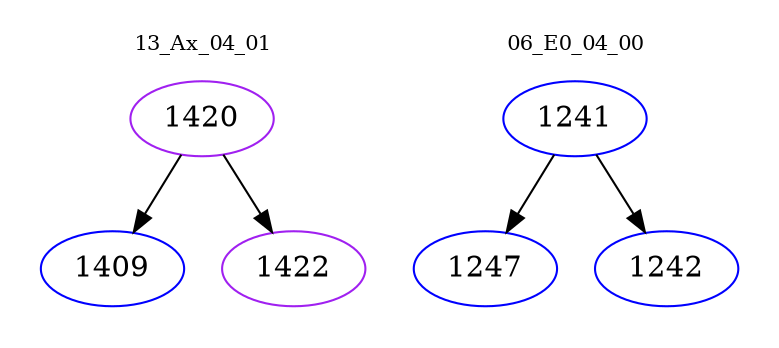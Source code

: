 digraph{
subgraph cluster_0 {
color = white
label = "13_Ax_04_01";
fontsize=10;
T0_1420 [label="1420", color="purple"]
T0_1420 -> T0_1409 [color="black"]
T0_1409 [label="1409", color="blue"]
T0_1420 -> T0_1422 [color="black"]
T0_1422 [label="1422", color="purple"]
}
subgraph cluster_1 {
color = white
label = "06_E0_04_00";
fontsize=10;
T1_1241 [label="1241", color="blue"]
T1_1241 -> T1_1247 [color="black"]
T1_1247 [label="1247", color="blue"]
T1_1241 -> T1_1242 [color="black"]
T1_1242 [label="1242", color="blue"]
}
}
